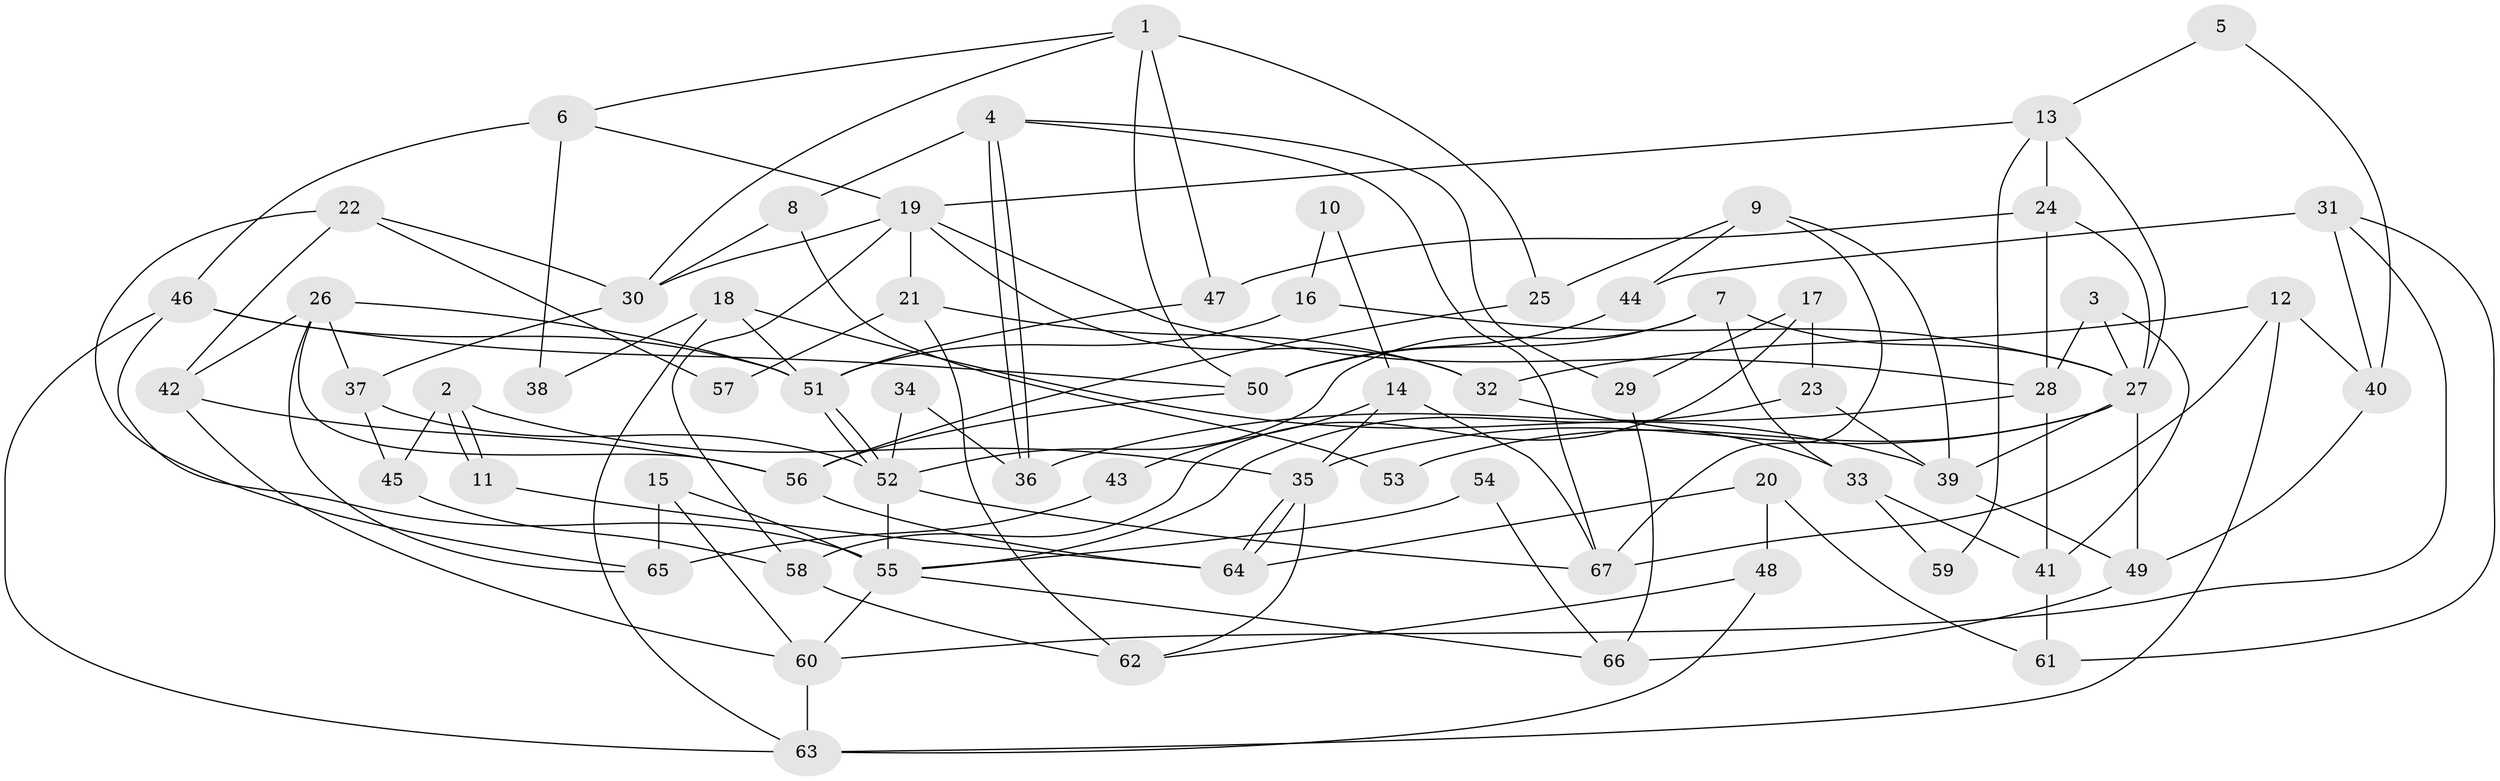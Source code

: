 // coarse degree distribution, {6: 0.16666666666666666, 4: 0.30952380952380953, 9: 0.047619047619047616, 5: 0.07142857142857142, 2: 0.09523809523809523, 3: 0.14285714285714285, 7: 0.11904761904761904, 8: 0.023809523809523808, 10: 0.023809523809523808}
// Generated by graph-tools (version 1.1) at 2025/52/02/27/25 19:52:03]
// undirected, 67 vertices, 134 edges
graph export_dot {
graph [start="1"]
  node [color=gray90,style=filled];
  1;
  2;
  3;
  4;
  5;
  6;
  7;
  8;
  9;
  10;
  11;
  12;
  13;
  14;
  15;
  16;
  17;
  18;
  19;
  20;
  21;
  22;
  23;
  24;
  25;
  26;
  27;
  28;
  29;
  30;
  31;
  32;
  33;
  34;
  35;
  36;
  37;
  38;
  39;
  40;
  41;
  42;
  43;
  44;
  45;
  46;
  47;
  48;
  49;
  50;
  51;
  52;
  53;
  54;
  55;
  56;
  57;
  58;
  59;
  60;
  61;
  62;
  63;
  64;
  65;
  66;
  67;
  1 -- 6;
  1 -- 25;
  1 -- 30;
  1 -- 47;
  1 -- 50;
  2 -- 35;
  2 -- 11;
  2 -- 11;
  2 -- 45;
  3 -- 28;
  3 -- 27;
  3 -- 41;
  4 -- 67;
  4 -- 36;
  4 -- 36;
  4 -- 8;
  4 -- 29;
  5 -- 40;
  5 -- 13;
  6 -- 46;
  6 -- 19;
  6 -- 38;
  7 -- 50;
  7 -- 52;
  7 -- 27;
  7 -- 33;
  8 -- 30;
  8 -- 53;
  9 -- 67;
  9 -- 39;
  9 -- 25;
  9 -- 44;
  10 -- 16;
  10 -- 14;
  11 -- 64;
  12 -- 63;
  12 -- 32;
  12 -- 40;
  12 -- 67;
  13 -- 27;
  13 -- 19;
  13 -- 24;
  13 -- 59;
  14 -- 35;
  14 -- 67;
  14 -- 43;
  15 -- 65;
  15 -- 60;
  15 -- 55;
  16 -- 27;
  16 -- 51;
  17 -- 23;
  17 -- 58;
  17 -- 29;
  18 -- 51;
  18 -- 39;
  18 -- 38;
  18 -- 63;
  19 -- 28;
  19 -- 30;
  19 -- 21;
  19 -- 32;
  19 -- 58;
  20 -- 48;
  20 -- 61;
  20 -- 64;
  21 -- 62;
  21 -- 32;
  21 -- 57;
  22 -- 30;
  22 -- 42;
  22 -- 57;
  22 -- 65;
  23 -- 39;
  23 -- 55;
  24 -- 47;
  24 -- 27;
  24 -- 28;
  25 -- 56;
  26 -- 51;
  26 -- 56;
  26 -- 37;
  26 -- 42;
  26 -- 65;
  27 -- 35;
  27 -- 39;
  27 -- 49;
  27 -- 53;
  28 -- 41;
  28 -- 36;
  29 -- 66;
  30 -- 37;
  31 -- 40;
  31 -- 60;
  31 -- 44;
  31 -- 61;
  32 -- 33;
  33 -- 41;
  33 -- 59;
  34 -- 52;
  34 -- 36;
  35 -- 64;
  35 -- 64;
  35 -- 62;
  37 -- 52;
  37 -- 45;
  39 -- 49;
  40 -- 49;
  41 -- 61;
  42 -- 56;
  42 -- 60;
  43 -- 65;
  44 -- 50;
  45 -- 58;
  46 -- 55;
  46 -- 50;
  46 -- 51;
  46 -- 63;
  47 -- 51;
  48 -- 62;
  48 -- 63;
  49 -- 66;
  50 -- 56;
  51 -- 52;
  51 -- 52;
  52 -- 55;
  52 -- 67;
  54 -- 66;
  54 -- 55;
  55 -- 60;
  55 -- 66;
  56 -- 64;
  58 -- 62;
  60 -- 63;
}
